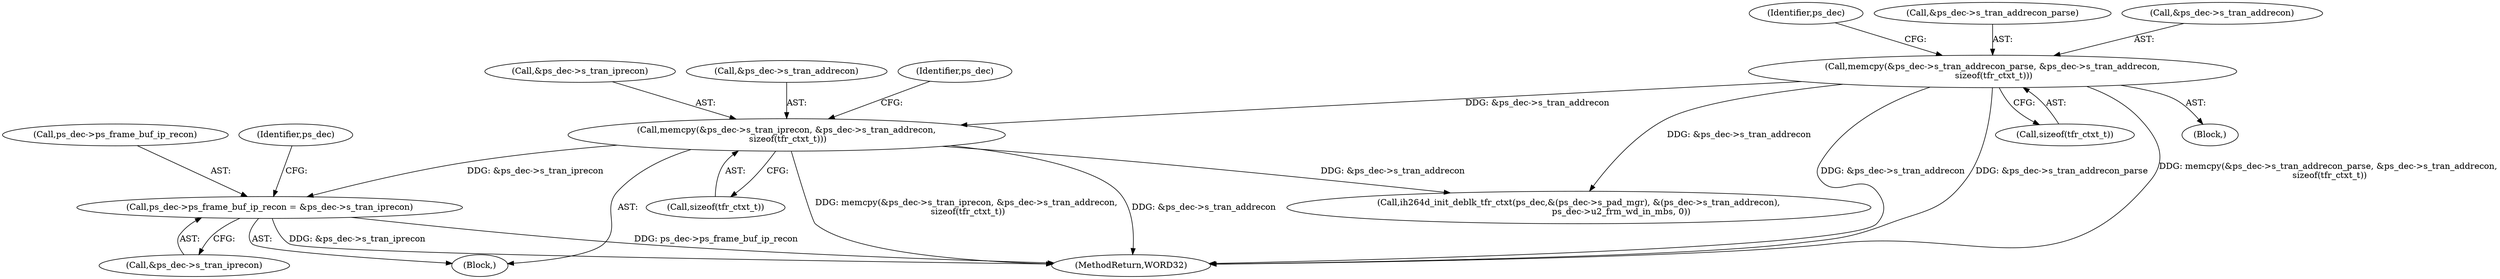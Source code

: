 digraph "0_Android_e629194c62a9a129ce378e08cb1059a8a53f1795_2@pointer" {
"1001994" [label="(Call,ps_dec->ps_frame_buf_ip_recon = &ps_dec->s_tran_iprecon)"];
"1001983" [label="(Call,memcpy(&ps_dec->s_tran_iprecon, &ps_dec->s_tran_addrecon,\n sizeof(tfr_ctxt_t)))"];
"1001961" [label="(Call,memcpy(&ps_dec->s_tran_addrecon_parse, &ps_dec->s_tran_addrecon,\n sizeof(tfr_ctxt_t)))"];
"1001994" [label="(Call,ps_dec->ps_frame_buf_ip_recon = &ps_dec->s_tran_iprecon)"];
"1002052" [label="(MethodReturn,WORD32)"];
"1001976" [label="(Identifier,ps_dec)"];
"1002003" [label="(Identifier,ps_dec)"];
"1001995" [label="(Call,ps_dec->ps_frame_buf_ip_recon)"];
"1001982" [label="(Block,)"];
"1001992" [label="(Call,sizeof(tfr_ctxt_t))"];
"1001962" [label="(Call,&ps_dec->s_tran_addrecon_parse)"];
"1001984" [label="(Call,&ps_dec->s_tran_iprecon)"];
"1001960" [label="(Block,)"];
"1001961" [label="(Call,memcpy(&ps_dec->s_tran_addrecon_parse, &ps_dec->s_tran_addrecon,\n sizeof(tfr_ctxt_t)))"];
"1001988" [label="(Call,&ps_dec->s_tran_addrecon)"];
"1001966" [label="(Call,&ps_dec->s_tran_addrecon)"];
"1001998" [label="(Call,&ps_dec->s_tran_iprecon)"];
"1001970" [label="(Call,sizeof(tfr_ctxt_t))"];
"1002002" [label="(Call,ih264d_init_deblk_tfr_ctxt(ps_dec,&(ps_dec->s_pad_mgr), &(ps_dec->s_tran_addrecon),\n                               ps_dec->u2_frm_wd_in_mbs, 0))"];
"1001983" [label="(Call,memcpy(&ps_dec->s_tran_iprecon, &ps_dec->s_tran_addrecon,\n sizeof(tfr_ctxt_t)))"];
"1001996" [label="(Identifier,ps_dec)"];
"1001994" -> "1001982"  [label="AST: "];
"1001994" -> "1001998"  [label="CFG: "];
"1001995" -> "1001994"  [label="AST: "];
"1001998" -> "1001994"  [label="AST: "];
"1002003" -> "1001994"  [label="CFG: "];
"1001994" -> "1002052"  [label="DDG: &ps_dec->s_tran_iprecon"];
"1001994" -> "1002052"  [label="DDG: ps_dec->ps_frame_buf_ip_recon"];
"1001983" -> "1001994"  [label="DDG: &ps_dec->s_tran_iprecon"];
"1001983" -> "1001982"  [label="AST: "];
"1001983" -> "1001992"  [label="CFG: "];
"1001984" -> "1001983"  [label="AST: "];
"1001988" -> "1001983"  [label="AST: "];
"1001992" -> "1001983"  [label="AST: "];
"1001996" -> "1001983"  [label="CFG: "];
"1001983" -> "1002052"  [label="DDG: memcpy(&ps_dec->s_tran_iprecon, &ps_dec->s_tran_addrecon,\n sizeof(tfr_ctxt_t))"];
"1001983" -> "1002052"  [label="DDG: &ps_dec->s_tran_addrecon"];
"1001961" -> "1001983"  [label="DDG: &ps_dec->s_tran_addrecon"];
"1001983" -> "1002002"  [label="DDG: &ps_dec->s_tran_addrecon"];
"1001961" -> "1001960"  [label="AST: "];
"1001961" -> "1001970"  [label="CFG: "];
"1001962" -> "1001961"  [label="AST: "];
"1001966" -> "1001961"  [label="AST: "];
"1001970" -> "1001961"  [label="AST: "];
"1001976" -> "1001961"  [label="CFG: "];
"1001961" -> "1002052"  [label="DDG: &ps_dec->s_tran_addrecon"];
"1001961" -> "1002052"  [label="DDG: &ps_dec->s_tran_addrecon_parse"];
"1001961" -> "1002052"  [label="DDG: memcpy(&ps_dec->s_tran_addrecon_parse, &ps_dec->s_tran_addrecon,\n sizeof(tfr_ctxt_t))"];
"1001961" -> "1002002"  [label="DDG: &ps_dec->s_tran_addrecon"];
}
